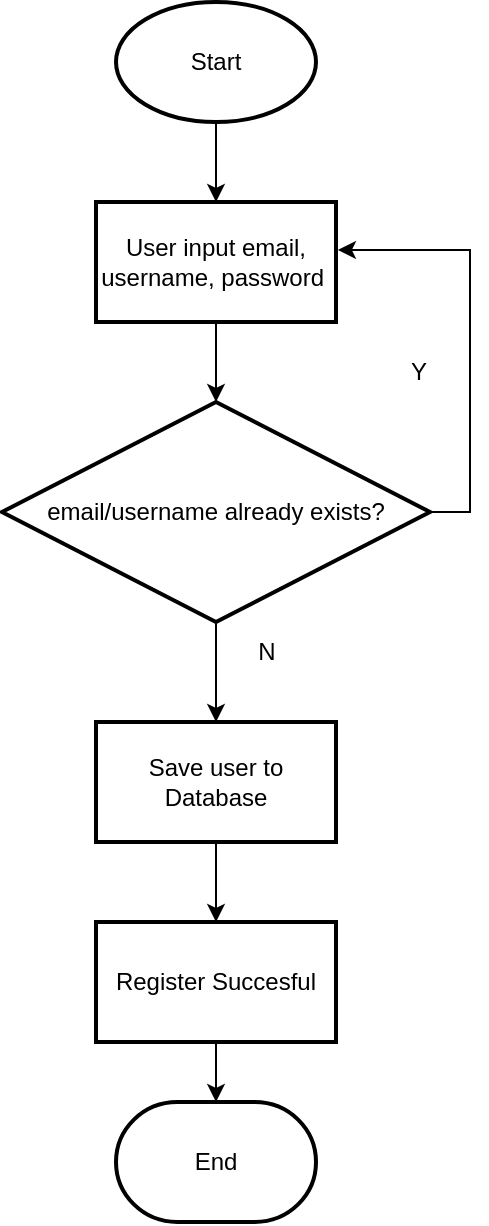 <mxfile version="27.1.1">
  <diagram name="Page-1" id="SA__8-6vBq2yEH9kJLS1">
    <mxGraphModel dx="1107" dy="597" grid="1" gridSize="10" guides="1" tooltips="1" connect="1" arrows="1" fold="1" page="1" pageScale="1" pageWidth="827" pageHeight="1169" math="0" shadow="0">
      <root>
        <mxCell id="0" />
        <mxCell id="1" parent="0" />
        <mxCell id="Kard7SKp6GR-nqAfjVyI-71" value="" style="edgeStyle=orthogonalEdgeStyle;rounded=0;orthogonalLoop=1;jettySize=auto;html=1;" edge="1" parent="1" source="Kard7SKp6GR-nqAfjVyI-72" target="Kard7SKp6GR-nqAfjVyI-74">
          <mxGeometry relative="1" as="geometry" />
        </mxCell>
        <mxCell id="Kard7SKp6GR-nqAfjVyI-72" value="Start" style="strokeWidth=2;html=1;shape=mxgraph.flowchart.start_1;whiteSpace=wrap;" vertex="1" parent="1">
          <mxGeometry x="354" y="290" width="100" height="60" as="geometry" />
        </mxCell>
        <mxCell id="Kard7SKp6GR-nqAfjVyI-73" value="" style="edgeStyle=orthogonalEdgeStyle;rounded=0;orthogonalLoop=1;jettySize=auto;html=1;" edge="1" parent="1" source="Kard7SKp6GR-nqAfjVyI-74" target="Kard7SKp6GR-nqAfjVyI-76">
          <mxGeometry relative="1" as="geometry" />
        </mxCell>
        <mxCell id="Kard7SKp6GR-nqAfjVyI-74" value="User input email, username, password&amp;nbsp;" style="whiteSpace=wrap;html=1;strokeWidth=2;" vertex="1" parent="1">
          <mxGeometry x="344" y="390" width="120" height="60" as="geometry" />
        </mxCell>
        <mxCell id="Kard7SKp6GR-nqAfjVyI-75" value="" style="edgeStyle=orthogonalEdgeStyle;rounded=0;orthogonalLoop=1;jettySize=auto;html=1;" edge="1" parent="1" source="Kard7SKp6GR-nqAfjVyI-76" target="Kard7SKp6GR-nqAfjVyI-80">
          <mxGeometry relative="1" as="geometry" />
        </mxCell>
        <mxCell id="Kard7SKp6GR-nqAfjVyI-76" value="email/username already exists?" style="rhombus;whiteSpace=wrap;html=1;strokeWidth=2;" vertex="1" parent="1">
          <mxGeometry x="297" y="490" width="214" height="110" as="geometry" />
        </mxCell>
        <mxCell id="Kard7SKp6GR-nqAfjVyI-77" style="edgeStyle=orthogonalEdgeStyle;rounded=0;orthogonalLoop=1;jettySize=auto;html=1;exitX=1;exitY=0.5;exitDx=0;exitDy=0;entryX=1.008;entryY=0.4;entryDx=0;entryDy=0;entryPerimeter=0;" edge="1" parent="1" source="Kard7SKp6GR-nqAfjVyI-76" target="Kard7SKp6GR-nqAfjVyI-74">
          <mxGeometry relative="1" as="geometry" />
        </mxCell>
        <mxCell id="Kard7SKp6GR-nqAfjVyI-78" value="N" style="text;html=1;align=center;verticalAlign=middle;resizable=0;points=[];autosize=1;strokeColor=none;fillColor=none;" vertex="1" parent="1">
          <mxGeometry x="414" y="600" width="30" height="30" as="geometry" />
        </mxCell>
        <mxCell id="Kard7SKp6GR-nqAfjVyI-79" value="" style="edgeStyle=orthogonalEdgeStyle;rounded=0;orthogonalLoop=1;jettySize=auto;html=1;" edge="1" parent="1" source="Kard7SKp6GR-nqAfjVyI-80" target="Kard7SKp6GR-nqAfjVyI-82">
          <mxGeometry relative="1" as="geometry" />
        </mxCell>
        <mxCell id="Kard7SKp6GR-nqAfjVyI-80" value="Save user to Database" style="whiteSpace=wrap;html=1;strokeWidth=2;" vertex="1" parent="1">
          <mxGeometry x="344" y="650" width="120" height="60" as="geometry" />
        </mxCell>
        <mxCell id="Kard7SKp6GR-nqAfjVyI-81" value="" style="edgeStyle=orthogonalEdgeStyle;rounded=0;orthogonalLoop=1;jettySize=auto;html=1;" edge="1" parent="1" source="Kard7SKp6GR-nqAfjVyI-82" target="Kard7SKp6GR-nqAfjVyI-83">
          <mxGeometry relative="1" as="geometry" />
        </mxCell>
        <mxCell id="Kard7SKp6GR-nqAfjVyI-82" value="Register Succesful" style="whiteSpace=wrap;html=1;strokeWidth=2;" vertex="1" parent="1">
          <mxGeometry x="344" y="750" width="120" height="60" as="geometry" />
        </mxCell>
        <mxCell id="Kard7SKp6GR-nqAfjVyI-83" value="End" style="strokeWidth=2;html=1;shape=mxgraph.flowchart.terminator;whiteSpace=wrap;" vertex="1" parent="1">
          <mxGeometry x="354" y="840" width="100" height="60" as="geometry" />
        </mxCell>
        <mxCell id="Kard7SKp6GR-nqAfjVyI-84" value="Y" style="text;html=1;align=center;verticalAlign=middle;resizable=0;points=[];autosize=1;strokeColor=none;fillColor=none;" vertex="1" parent="1">
          <mxGeometry x="490" y="460" width="30" height="30" as="geometry" />
        </mxCell>
      </root>
    </mxGraphModel>
  </diagram>
</mxfile>
